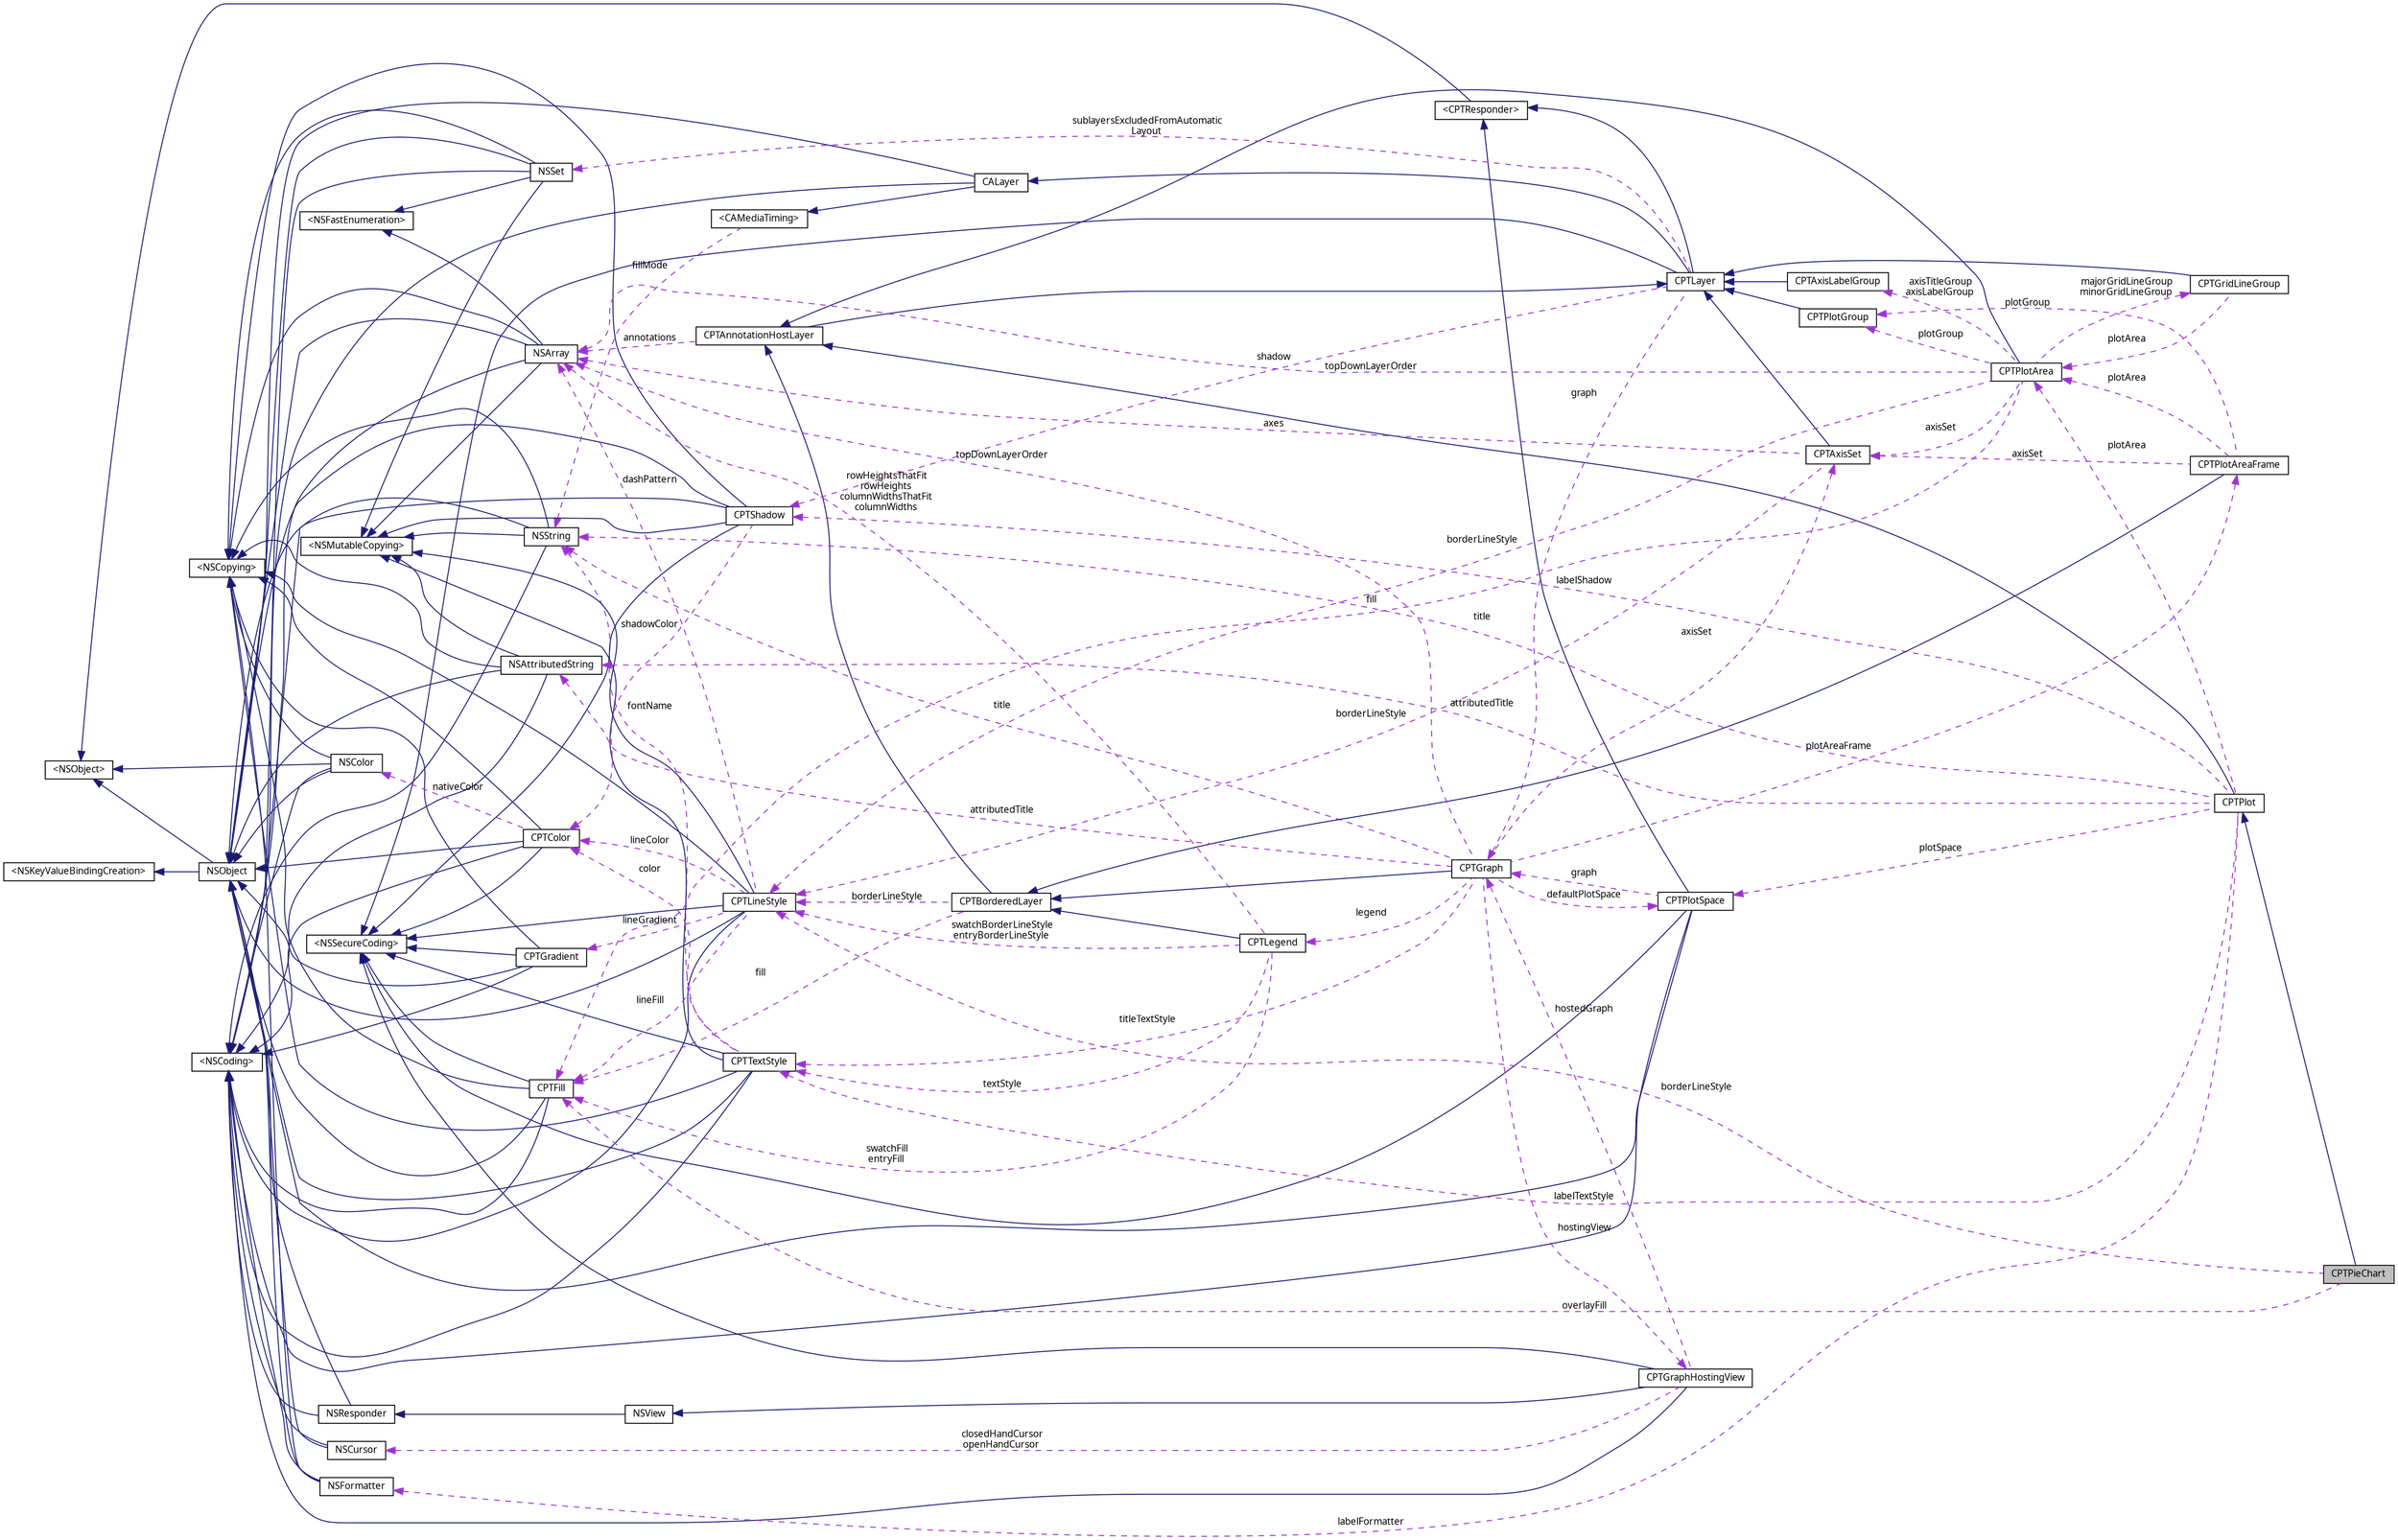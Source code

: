 digraph "CPTPieChart"
{
 // LATEX_PDF_SIZE
  bgcolor="transparent";
  edge [fontname="Lucinda Grande",fontsize="10",labelfontname="Lucinda Grande",labelfontsize="10"];
  node [fontname="Lucinda Grande",fontsize="10",shape=record];
  rankdir="LR";
  Node1 [label="CPTPieChart",height=0.2,width=0.4,color="black", fillcolor="grey75", style="filled", fontcolor="black",tooltip="A pie chart."];
  Node2 -> Node1 [dir="back",color="midnightblue",fontsize="10",style="solid",fontname="Lucinda Grande"];
  Node2 [label="CPTPlot",height=0.2,width=0.4,color="black",URL="$interface_c_p_t_plot.html",tooltip="An abstract plot class."];
  Node3 -> Node2 [dir="back",color="midnightblue",fontsize="10",style="solid",fontname="Lucinda Grande"];
  Node3 [label="CPTAnnotationHostLayer",height=0.2,width=0.4,color="black",URL="$interface_c_p_t_annotation_host_layer.html",tooltip="A container layer for annotations."];
  Node4 -> Node3 [dir="back",color="midnightblue",fontsize="10",style="solid",fontname="Lucinda Grande"];
  Node4 [label="CPTLayer",height=0.2,width=0.4,color="black",URL="$interface_c_p_t_layer.html",tooltip="Base class for all Core Animation layers in Core Plot."];
  Node5 -> Node4 [dir="back",color="midnightblue",fontsize="10",style="solid",fontname="Lucinda Grande"];
  Node5 [label="CALayer",height=0.2,width=0.4,color="black",URL="/Users/eskroch/Projects/Core Plot/documentation/doxygen/doxygen-cocoa-tags.xml$https://developer.apple.com/library/mac/.html#documentation/GraphicsImaging/Reference/CALayer_class/Introduction/Introduction",tooltip=" "];
  Node6 -> Node5 [dir="back",color="midnightblue",fontsize="10",style="solid",fontname="Lucinda Grande"];
  Node6 [label="NSObject",height=0.2,width=0.4,color="black",URL="/Users/eskroch/Projects/Core Plot/documentation/doxygen/doxygen-cocoa-tags.xml$https://developer.apple.com/library/mac/.html#documentation/Cocoa/Reference/Foundation/Classes/NSObject_Class/Reference/Reference",tooltip=" "];
  Node7 -> Node6 [dir="back",color="midnightblue",fontsize="10",style="solid",fontname="Lucinda Grande"];
  Node7 [label="\<NSObject\>",height=0.2,width=0.4,color="black",URL="/Users/eskroch/Projects/Core Plot/documentation/doxygen/doxygen-cocoa-tags.xml$https://developer.apple.com/library/mac/.html#documentation/Cocoa/Reference/Foundation/Protocols/NSObject_Protocol/Reference/NSObject",tooltip=" "];
  Node8 -> Node6 [dir="back",color="midnightblue",fontsize="10",style="solid",fontname="Lucinda Grande"];
  Node8 [label="\<NSKeyValueBindingCreation\>",height=0.2,width=0.4,color="black",URL="/Users/eskroch/Projects/Core Plot/documentation/doxygen/doxygen-cocoa-tags.xml$https://developer.apple.com/library/mac/.html#documentation/Cocoa/Reference/ApplicationKit/Protocols/NSKeyValueBindingCreation_Protocol/Reference/Reference",tooltip=" "];
  Node9 -> Node5 [dir="back",color="midnightblue",fontsize="10",style="solid",fontname="Lucinda Grande"];
  Node9 [label="\<NSCoding\>",height=0.2,width=0.4,color="black",URL="/Users/eskroch/Projects/Core Plot/documentation/doxygen/doxygen-cocoa-tags.xml$https://developer.apple.com/library/mac/.html#documentation/Cocoa/Reference/Foundation/Protocols/NSCoding_Protocol/Reference/Reference",tooltip=" "];
  Node10 -> Node5 [dir="back",color="midnightblue",fontsize="10",style="solid",fontname="Lucinda Grande"];
  Node10 [label="\<CAMediaTiming\>",height=0.2,width=0.4,color="black",URL="/Users/eskroch/Projects/Core Plot/documentation/doxygen/doxygen-cocoa-tags.xml$https://developer.apple.com/library/mac/.html#documentation/GraphicsImaging/Reference/CAMediaTiming_protocol/Introduction/Introduction",tooltip=" "];
  Node11 -> Node10 [dir="back",color="darkorchid3",fontsize="10",style="dashed",label=" fillMode" ,fontname="Lucinda Grande"];
  Node11 [label="NSString",height=0.2,width=0.4,color="black",URL="/Users/eskroch/Projects/Core Plot/documentation/doxygen/doxygen-cocoa-tags.xml$https://developer.apple.com/library/mac/.html#documentation/Cocoa/Reference/Foundation/Classes/NSString_Class/Reference/NSString",tooltip=" "];
  Node6 -> Node11 [dir="back",color="midnightblue",fontsize="10",style="solid",fontname="Lucinda Grande"];
  Node9 -> Node11 [dir="back",color="midnightblue",fontsize="10",style="solid",fontname="Lucinda Grande"];
  Node12 -> Node11 [dir="back",color="midnightblue",fontsize="10",style="solid",fontname="Lucinda Grande"];
  Node12 [label="\<NSCopying\>",height=0.2,width=0.4,color="black",URL="/Users/eskroch/Projects/Core Plot/documentation/doxygen/doxygen-cocoa-tags.xml$https://developer.apple.com/library/mac/.html#documentation/Cocoa/Reference/Foundation/Protocols/NSCopying_Protocol/Reference/Reference",tooltip=" "];
  Node13 -> Node11 [dir="back",color="midnightblue",fontsize="10",style="solid",fontname="Lucinda Grande"];
  Node13 [label="\<NSMutableCopying\>",height=0.2,width=0.4,color="black",URL="/Users/eskroch/Projects/Core Plot/documentation/doxygen/doxygen-cocoa-tags.xml$https://developer.apple.com/library/mac/.html#documentation/Cocoa/Reference/Foundation/Protocols/NSMutableCopying_Protocol/Reference/Reference",tooltip=" "];
  Node14 -> Node4 [dir="back",color="midnightblue",fontsize="10",style="solid",fontname="Lucinda Grande"];
  Node14 [label="\<CPTResponder\>",height=0.2,width=0.4,color="black",URL="$protocol_c_p_t_responder-p.html",tooltip="The basis of all event processing in Core Plot."];
  Node7 -> Node14 [dir="back",color="midnightblue",fontsize="10",style="solid",fontname="Lucinda Grande"];
  Node15 -> Node4 [dir="back",color="midnightblue",fontsize="10",style="solid",fontname="Lucinda Grande"];
  Node15 [label="\<NSSecureCoding\>",height=0.2,width=0.4,color="black",URL="/Users/eskroch/Projects/Core Plot/documentation/doxygen/doxygen-cocoa-tags.xml$https://developer.apple.com/library/mac/documentation/Foundation/Reference/NSSecureCoding_Protocol_Ref/.html",tooltip=" "];
  Node16 -> Node4 [dir="back",color="darkorchid3",fontsize="10",style="dashed",label=" shadow" ,fontname="Lucinda Grande"];
  Node16 [label="CPTShadow",height=0.2,width=0.4,color="black",URL="$interface_c_p_t_shadow.html",tooltip="Immutable wrapper for various shadow drawing properties."];
  Node6 -> Node16 [dir="back",color="midnightblue",fontsize="10",style="solid",fontname="Lucinda Grande"];
  Node12 -> Node16 [dir="back",color="midnightblue",fontsize="10",style="solid",fontname="Lucinda Grande"];
  Node13 -> Node16 [dir="back",color="midnightblue",fontsize="10",style="solid",fontname="Lucinda Grande"];
  Node9 -> Node16 [dir="back",color="midnightblue",fontsize="10",style="solid",fontname="Lucinda Grande"];
  Node15 -> Node16 [dir="back",color="midnightblue",fontsize="10",style="solid",fontname="Lucinda Grande"];
  Node17 -> Node16 [dir="back",color="darkorchid3",fontsize="10",style="dashed",label=" shadowColor" ,fontname="Lucinda Grande"];
  Node17 [label="CPTColor",height=0.2,width=0.4,color="black",URL="$interface_c_p_t_color.html",tooltip="An immutable color."];
  Node6 -> Node17 [dir="back",color="midnightblue",fontsize="10",style="solid",fontname="Lucinda Grande"];
  Node12 -> Node17 [dir="back",color="midnightblue",fontsize="10",style="solid",fontname="Lucinda Grande"];
  Node9 -> Node17 [dir="back",color="midnightblue",fontsize="10",style="solid",fontname="Lucinda Grande"];
  Node15 -> Node17 [dir="back",color="midnightblue",fontsize="10",style="solid",fontname="Lucinda Grande"];
  Node18 -> Node17 [dir="back",color="darkorchid3",fontsize="10",style="dashed",label=" nativeColor" ,fontname="Lucinda Grande"];
  Node18 [label="NSColor",height=0.2,width=0.4,color="black",URL="/Users/eskroch/Projects/Core Plot/documentation/doxygen/doxygen-cocoa-tags.xml$https://developer.apple.com/library/mac/.html#documentation/Cocoa/Reference/ApplicationKit/Classes/NSColor_Class/Reference/Reference",tooltip=" "];
  Node6 -> Node18 [dir="back",color="midnightblue",fontsize="10",style="solid",fontname="Lucinda Grande"];
  Node9 -> Node18 [dir="back",color="midnightblue",fontsize="10",style="solid",fontname="Lucinda Grande"];
  Node12 -> Node18 [dir="back",color="midnightblue",fontsize="10",style="solid",fontname="Lucinda Grande"];
  Node7 -> Node18 [dir="back",color="midnightblue",fontsize="10",style="solid",fontname="Lucinda Grande"];
  Node19 -> Node4 [dir="back",color="darkorchid3",fontsize="10",style="dashed",label=" sublayersExcludedFromAutomatic\lLayout" ,fontname="Lucinda Grande"];
  Node19 [label="NSSet",height=0.2,width=0.4,color="black",URL="/Users/eskroch/Projects/Core Plot/documentation/doxygen/doxygen-cocoa-tags.xml$https://developer.apple.com/library/mac/.html#documentation/Cocoa/Reference/Foundation/Classes/NSSet_Class/Reference/Reference",tooltip=" "];
  Node6 -> Node19 [dir="back",color="midnightblue",fontsize="10",style="solid",fontname="Lucinda Grande"];
  Node9 -> Node19 [dir="back",color="midnightblue",fontsize="10",style="solid",fontname="Lucinda Grande"];
  Node12 -> Node19 [dir="back",color="midnightblue",fontsize="10",style="solid",fontname="Lucinda Grande"];
  Node20 -> Node19 [dir="back",color="midnightblue",fontsize="10",style="solid",fontname="Lucinda Grande"];
  Node20 [label="\<NSFastEnumeration\>",height=0.2,width=0.4,color="black",URL="/Users/eskroch/Projects/Core Plot/documentation/doxygen/doxygen-cocoa-tags.xml$https://developer.apple.com/library/mac/.html#documentation/Cocoa/Reference/NSFastEnumeration_protocol/Reference/NSFastEnumeration",tooltip=" "];
  Node13 -> Node19 [dir="back",color="midnightblue",fontsize="10",style="solid",fontname="Lucinda Grande"];
  Node21 -> Node4 [dir="back",color="darkorchid3",fontsize="10",style="dashed",label=" graph" ,fontname="Lucinda Grande"];
  Node21 [label="CPTGraph",height=0.2,width=0.4,color="black",URL="$interface_c_p_t_graph.html",tooltip="An abstract graph class."];
  Node22 -> Node21 [dir="back",color="midnightblue",fontsize="10",style="solid",fontname="Lucinda Grande"];
  Node22 [label="CPTBorderedLayer",height=0.2,width=0.4,color="black",URL="$interface_c_p_t_bordered_layer.html",tooltip="A layer with a border line and background fill."];
  Node3 -> Node22 [dir="back",color="midnightblue",fontsize="10",style="solid",fontname="Lucinda Grande"];
  Node23 -> Node22 [dir="back",color="darkorchid3",fontsize="10",style="dashed",label=" fill" ,fontname="Lucinda Grande"];
  Node23 [label="CPTFill",height=0.2,width=0.4,color="black",URL="$interface_c_p_t_fill.html",tooltip="Draws area fills."];
  Node6 -> Node23 [dir="back",color="midnightblue",fontsize="10",style="solid",fontname="Lucinda Grande"];
  Node12 -> Node23 [dir="back",color="midnightblue",fontsize="10",style="solid",fontname="Lucinda Grande"];
  Node9 -> Node23 [dir="back",color="midnightblue",fontsize="10",style="solid",fontname="Lucinda Grande"];
  Node15 -> Node23 [dir="back",color="midnightblue",fontsize="10",style="solid",fontname="Lucinda Grande"];
  Node24 -> Node22 [dir="back",color="darkorchid3",fontsize="10",style="dashed",label=" borderLineStyle" ,fontname="Lucinda Grande"];
  Node24 [label="CPTLineStyle",height=0.2,width=0.4,color="black",URL="$interface_c_p_t_line_style.html",tooltip="Immutable wrapper for various line drawing properties. Create a CPTMutableLineStyle if you want to cu..."];
  Node6 -> Node24 [dir="back",color="midnightblue",fontsize="10",style="solid",fontname="Lucinda Grande"];
  Node12 -> Node24 [dir="back",color="midnightblue",fontsize="10",style="solid",fontname="Lucinda Grande"];
  Node13 -> Node24 [dir="back",color="midnightblue",fontsize="10",style="solid",fontname="Lucinda Grande"];
  Node9 -> Node24 [dir="back",color="midnightblue",fontsize="10",style="solid",fontname="Lucinda Grande"];
  Node15 -> Node24 [dir="back",color="midnightblue",fontsize="10",style="solid",fontname="Lucinda Grande"];
  Node23 -> Node24 [dir="back",color="darkorchid3",fontsize="10",style="dashed",label=" lineFill" ,fontname="Lucinda Grande"];
  Node25 -> Node24 [dir="back",color="darkorchid3",fontsize="10",style="dashed",label=" lineGradient" ,fontname="Lucinda Grande"];
  Node25 [label="CPTGradient",height=0.2,width=0.4,color="black",URL="$interface_c_p_t_gradient.html",tooltip="Draws color gradient fills."];
  Node6 -> Node25 [dir="back",color="midnightblue",fontsize="10",style="solid",fontname="Lucinda Grande"];
  Node12 -> Node25 [dir="back",color="midnightblue",fontsize="10",style="solid",fontname="Lucinda Grande"];
  Node9 -> Node25 [dir="back",color="midnightblue",fontsize="10",style="solid",fontname="Lucinda Grande"];
  Node15 -> Node25 [dir="back",color="midnightblue",fontsize="10",style="solid",fontname="Lucinda Grande"];
  Node17 -> Node24 [dir="back",color="darkorchid3",fontsize="10",style="dashed",label=" lineColor" ,fontname="Lucinda Grande"];
  Node26 -> Node24 [dir="back",color="darkorchid3",fontsize="10",style="dashed",label=" dashPattern" ,fontname="Lucinda Grande"];
  Node26 [label="NSArray",height=0.2,width=0.4,color="black",URL="/Users/eskroch/Projects/Core Plot/documentation/doxygen/doxygen-cocoa-tags.xml$https://developer.apple.com/library/mac/.html#documentation/Cocoa/Reference/Foundation/Classes/NSArray_Class/Reference/Reference",tooltip=" "];
  Node6 -> Node26 [dir="back",color="midnightblue",fontsize="10",style="solid",fontname="Lucinda Grande"];
  Node9 -> Node26 [dir="back",color="midnightblue",fontsize="10",style="solid",fontname="Lucinda Grande"];
  Node12 -> Node26 [dir="back",color="midnightblue",fontsize="10",style="solid",fontname="Lucinda Grande"];
  Node20 -> Node26 [dir="back",color="midnightblue",fontsize="10",style="solid",fontname="Lucinda Grande"];
  Node13 -> Node26 [dir="back",color="midnightblue",fontsize="10",style="solid",fontname="Lucinda Grande"];
  Node27 -> Node21 [dir="back",color="darkorchid3",fontsize="10",style="dashed",label=" titleTextStyle" ,fontname="Lucinda Grande"];
  Node27 [label="CPTTextStyle",height=0.2,width=0.4,color="black",URL="$interface_c_p_t_text_style.html",tooltip="Immutable wrapper for various text style properties."];
  Node6 -> Node27 [dir="back",color="midnightblue",fontsize="10",style="solid",fontname="Lucinda Grande"];
  Node12 -> Node27 [dir="back",color="midnightblue",fontsize="10",style="solid",fontname="Lucinda Grande"];
  Node13 -> Node27 [dir="back",color="midnightblue",fontsize="10",style="solid",fontname="Lucinda Grande"];
  Node9 -> Node27 [dir="back",color="midnightblue",fontsize="10",style="solid",fontname="Lucinda Grande"];
  Node15 -> Node27 [dir="back",color="midnightblue",fontsize="10",style="solid",fontname="Lucinda Grande"];
  Node11 -> Node27 [dir="back",color="darkorchid3",fontsize="10",style="dashed",label=" fontName" ,fontname="Lucinda Grande"];
  Node17 -> Node27 [dir="back",color="darkorchid3",fontsize="10",style="dashed",label=" color" ,fontname="Lucinda Grande"];
  Node28 -> Node21 [dir="back",color="darkorchid3",fontsize="10",style="dashed",label=" hostingView" ,fontname="Lucinda Grande"];
  Node28 [label="CPTGraphHostingView",height=0.2,width=0.4,color="black",URL="$interface_c_p_t_graph_hosting_view.html",tooltip="A container view for displaying a CPTGraph."];
  Node29 -> Node28 [dir="back",color="midnightblue",fontsize="10",style="solid",fontname="Lucinda Grande"];
  Node29 [label="NSView",height=0.2,width=0.4,color="black",URL="/Users/eskroch/Projects/Core Plot/documentation/doxygen/doxygen-cocoa-tags.xml$https://developer.apple.com/library/mac/.html#documentation/Cocoa/Reference/ApplicationKit/Classes/NSView_Class/Reference/NSView",tooltip=" "];
  Node30 -> Node29 [dir="back",color="midnightblue",fontsize="10",style="solid",fontname="Lucinda Grande"];
  Node30 [label="NSResponder",height=0.2,width=0.4,color="black",URL="/Users/eskroch/Projects/Core Plot/documentation/doxygen/doxygen-cocoa-tags.xml$https://developer.apple.com/library/mac/.html#documentation/Cocoa/Reference/ApplicationKit/Classes/NSResponder_Class/Reference/Reference",tooltip=" "];
  Node6 -> Node30 [dir="back",color="midnightblue",fontsize="10",style="solid",fontname="Lucinda Grande"];
  Node9 -> Node30 [dir="back",color="midnightblue",fontsize="10",style="solid",fontname="Lucinda Grande"];
  Node9 -> Node28 [dir="back",color="midnightblue",fontsize="10",style="solid",fontname="Lucinda Grande"];
  Node15 -> Node28 [dir="back",color="midnightblue",fontsize="10",style="solid",fontname="Lucinda Grande"];
  Node21 -> Node28 [dir="back",color="darkorchid3",fontsize="10",style="dashed",label=" hostedGraph" ,fontname="Lucinda Grande"];
  Node31 -> Node28 [dir="back",color="darkorchid3",fontsize="10",style="dashed",label=" closedHandCursor\nopenHandCursor" ,fontname="Lucinda Grande"];
  Node31 [label="NSCursor",height=0.2,width=0.4,color="black",URL="/Users/eskroch/Projects/Core Plot/documentation/doxygen/doxygen-cocoa-tags.xml$https://developer.apple.com/library/mac/.html#documentation/Cocoa/Reference/ApplicationKit/Classes/NSCursor_Class/Reference/Reference",tooltip=" "];
  Node6 -> Node31 [dir="back",color="midnightblue",fontsize="10",style="solid",fontname="Lucinda Grande"];
  Node9 -> Node31 [dir="back",color="midnightblue",fontsize="10",style="solid",fontname="Lucinda Grande"];
  Node32 -> Node21 [dir="back",color="darkorchid3",fontsize="10",style="dashed",label=" axisSet" ,fontname="Lucinda Grande"];
  Node32 [label="CPTAxisSet",height=0.2,width=0.4,color="black",URL="$interface_c_p_t_axis_set.html",tooltip="A container layer for the set of axes for a graph."];
  Node4 -> Node32 [dir="back",color="midnightblue",fontsize="10",style="solid",fontname="Lucinda Grande"];
  Node24 -> Node32 [dir="back",color="darkorchid3",fontsize="10",style="dashed",label=" borderLineStyle" ,fontname="Lucinda Grande"];
  Node26 -> Node32 [dir="back",color="darkorchid3",fontsize="10",style="dashed",label=" axes" ,fontname="Lucinda Grande"];
  Node33 -> Node21 [dir="back",color="darkorchid3",fontsize="10",style="dashed",label=" attributedTitle" ,fontname="Lucinda Grande"];
  Node33 [label="NSAttributedString",height=0.2,width=0.4,color="black",URL="/Users/eskroch/Projects/Core Plot/documentation/doxygen/doxygen-cocoa-tags.xml$https://developer.apple.com/library/mac/.html#documentation/Cocoa/Reference/Foundation/Classes/NSAttributedString_Class/Reference/NSAttributedString",tooltip=" "];
  Node6 -> Node33 [dir="back",color="midnightblue",fontsize="10",style="solid",fontname="Lucinda Grande"];
  Node9 -> Node33 [dir="back",color="midnightblue",fontsize="10",style="solid",fontname="Lucinda Grande"];
  Node12 -> Node33 [dir="back",color="midnightblue",fontsize="10",style="solid",fontname="Lucinda Grande"];
  Node13 -> Node33 [dir="back",color="midnightblue",fontsize="10",style="solid",fontname="Lucinda Grande"];
  Node34 -> Node21 [dir="back",color="darkorchid3",fontsize="10",style="dashed",label=" plotAreaFrame" ,fontname="Lucinda Grande"];
  Node34 [label="CPTPlotAreaFrame",height=0.2,width=0.4,color="black",URL="$interface_c_p_t_plot_area_frame.html",tooltip="A layer drawn on top of the graph layer and behind all plot elements."];
  Node22 -> Node34 [dir="back",color="midnightblue",fontsize="10",style="solid",fontname="Lucinda Grande"];
  Node32 -> Node34 [dir="back",color="darkorchid3",fontsize="10",style="dashed",label=" axisSet" ,fontname="Lucinda Grande"];
  Node35 -> Node34 [dir="back",color="darkorchid3",fontsize="10",style="dashed",label=" plotArea" ,fontname="Lucinda Grande"];
  Node35 [label="CPTPlotArea",height=0.2,width=0.4,color="black",URL="$interface_c_p_t_plot_area.html",tooltip="A layer representing the actual plotting area of a graph."];
  Node3 -> Node35 [dir="back",color="midnightblue",fontsize="10",style="solid",fontname="Lucinda Grande"];
  Node36 -> Node35 [dir="back",color="darkorchid3",fontsize="10",style="dashed",label=" majorGridLineGroup\nminorGridLineGroup" ,fontname="Lucinda Grande"];
  Node36 [label="CPTGridLineGroup",height=0.2,width=0.4,color="black",URL="$interface_c_p_t_grid_line_group.html",tooltip="A group of grid line layers."];
  Node4 -> Node36 [dir="back",color="midnightblue",fontsize="10",style="solid",fontname="Lucinda Grande"];
  Node35 -> Node36 [dir="back",color="darkorchid3",fontsize="10",style="dashed",label=" plotArea" ,fontname="Lucinda Grande"];
  Node23 -> Node35 [dir="back",color="darkorchid3",fontsize="10",style="dashed",label=" fill" ,fontname="Lucinda Grande"];
  Node32 -> Node35 [dir="back",color="darkorchid3",fontsize="10",style="dashed",label=" axisSet" ,fontname="Lucinda Grande"];
  Node24 -> Node35 [dir="back",color="darkorchid3",fontsize="10",style="dashed",label=" borderLineStyle" ,fontname="Lucinda Grande"];
  Node37 -> Node35 [dir="back",color="darkorchid3",fontsize="10",style="dashed",label=" axisTitleGroup\naxisLabelGroup" ,fontname="Lucinda Grande"];
  Node37 [label="CPTAxisLabelGroup",height=0.2,width=0.4,color="black",URL="$interface_c_p_t_axis_label_group.html",tooltip="A container layer for the axis labels."];
  Node4 -> Node37 [dir="back",color="midnightblue",fontsize="10",style="solid",fontname="Lucinda Grande"];
  Node38 -> Node35 [dir="back",color="darkorchid3",fontsize="10",style="dashed",label=" plotGroup" ,fontname="Lucinda Grande"];
  Node38 [label="CPTPlotGroup",height=0.2,width=0.4,color="black",URL="$interface_c_p_t_plot_group.html",tooltip="Defines the coordinate system of a plot."];
  Node4 -> Node38 [dir="back",color="midnightblue",fontsize="10",style="solid",fontname="Lucinda Grande"];
  Node26 -> Node35 [dir="back",color="darkorchid3",fontsize="10",style="dashed",label=" topDownLayerOrder" ,fontname="Lucinda Grande"];
  Node38 -> Node34 [dir="back",color="darkorchid3",fontsize="10",style="dashed",label=" plotGroup" ,fontname="Lucinda Grande"];
  Node11 -> Node21 [dir="back",color="darkorchid3",fontsize="10",style="dashed",label=" title" ,fontname="Lucinda Grande"];
  Node39 -> Node21 [dir="back",color="darkorchid3",fontsize="10",style="dashed",label=" defaultPlotSpace" ,fontname="Lucinda Grande"];
  Node39 [label="CPTPlotSpace",height=0.2,width=0.4,color="black",URL="$interface_c_p_t_plot_space.html",tooltip="Defines the coordinate system of a plot."];
  Node6 -> Node39 [dir="back",color="midnightblue",fontsize="10",style="solid",fontname="Lucinda Grande"];
  Node14 -> Node39 [dir="back",color="midnightblue",fontsize="10",style="solid",fontname="Lucinda Grande"];
  Node9 -> Node39 [dir="back",color="midnightblue",fontsize="10",style="solid",fontname="Lucinda Grande"];
  Node15 -> Node39 [dir="back",color="midnightblue",fontsize="10",style="solid",fontname="Lucinda Grande"];
  Node21 -> Node39 [dir="back",color="darkorchid3",fontsize="10",style="dashed",label=" graph" ,fontname="Lucinda Grande"];
  Node40 -> Node21 [dir="back",color="darkorchid3",fontsize="10",style="dashed",label=" legend" ,fontname="Lucinda Grande"];
  Node40 [label="CPTLegend",height=0.2,width=0.4,color="black",URL="$interface_c_p_t_legend.html",tooltip="A graph legend."];
  Node22 -> Node40 [dir="back",color="midnightblue",fontsize="10",style="solid",fontname="Lucinda Grande"];
  Node27 -> Node40 [dir="back",color="darkorchid3",fontsize="10",style="dashed",label=" textStyle" ,fontname="Lucinda Grande"];
  Node23 -> Node40 [dir="back",color="darkorchid3",fontsize="10",style="dashed",label=" swatchFill\nentryFill" ,fontname="Lucinda Grande"];
  Node24 -> Node40 [dir="back",color="darkorchid3",fontsize="10",style="dashed",label=" swatchBorderLineStyle\nentryBorderLineStyle" ,fontname="Lucinda Grande"];
  Node26 -> Node40 [dir="back",color="darkorchid3",fontsize="10",style="dashed",label=" rowHeightsThatFit\nrowHeights\ncolumnWidthsThatFit\ncolumnWidths" ,fontname="Lucinda Grande"];
  Node26 -> Node21 [dir="back",color="darkorchid3",fontsize="10",style="dashed",label=" topDownLayerOrder" ,fontname="Lucinda Grande"];
  Node26 -> Node3 [dir="back",color="darkorchid3",fontsize="10",style="dashed",label=" annotations" ,fontname="Lucinda Grande"];
  Node16 -> Node2 [dir="back",color="darkorchid3",fontsize="10",style="dashed",label=" labelShadow" ,fontname="Lucinda Grande"];
  Node41 -> Node2 [dir="back",color="darkorchid3",fontsize="10",style="dashed",label=" labelFormatter" ,fontname="Lucinda Grande"];
  Node41 [label="NSFormatter",height=0.2,width=0.4,color="black",URL="/Users/eskroch/Projects/Core Plot/documentation/doxygen/doxygen-cocoa-tags.xml$https://developer.apple.com/library/mac/.html#documentation/Cocoa/Reference/Foundation/Classes/NSFormatter_Class/Reference/Reference",tooltip=" "];
  Node6 -> Node41 [dir="back",color="midnightblue",fontsize="10",style="solid",fontname="Lucinda Grande"];
  Node9 -> Node41 [dir="back",color="midnightblue",fontsize="10",style="solid",fontname="Lucinda Grande"];
  Node12 -> Node41 [dir="back",color="midnightblue",fontsize="10",style="solid",fontname="Lucinda Grande"];
  Node27 -> Node2 [dir="back",color="darkorchid3",fontsize="10",style="dashed",label=" labelTextStyle" ,fontname="Lucinda Grande"];
  Node33 -> Node2 [dir="back",color="darkorchid3",fontsize="10",style="dashed",label=" attributedTitle" ,fontname="Lucinda Grande"];
  Node35 -> Node2 [dir="back",color="darkorchid3",fontsize="10",style="dashed",label=" plotArea" ,fontname="Lucinda Grande"];
  Node11 -> Node2 [dir="back",color="darkorchid3",fontsize="10",style="dashed",label=" title" ,fontname="Lucinda Grande"];
  Node39 -> Node2 [dir="back",color="darkorchid3",fontsize="10",style="dashed",label=" plotSpace" ,fontname="Lucinda Grande"];
  Node23 -> Node1 [dir="back",color="darkorchid3",fontsize="10",style="dashed",label=" overlayFill" ,fontname="Lucinda Grande"];
  Node24 -> Node1 [dir="back",color="darkorchid3",fontsize="10",style="dashed",label=" borderLineStyle" ,fontname="Lucinda Grande"];
}
